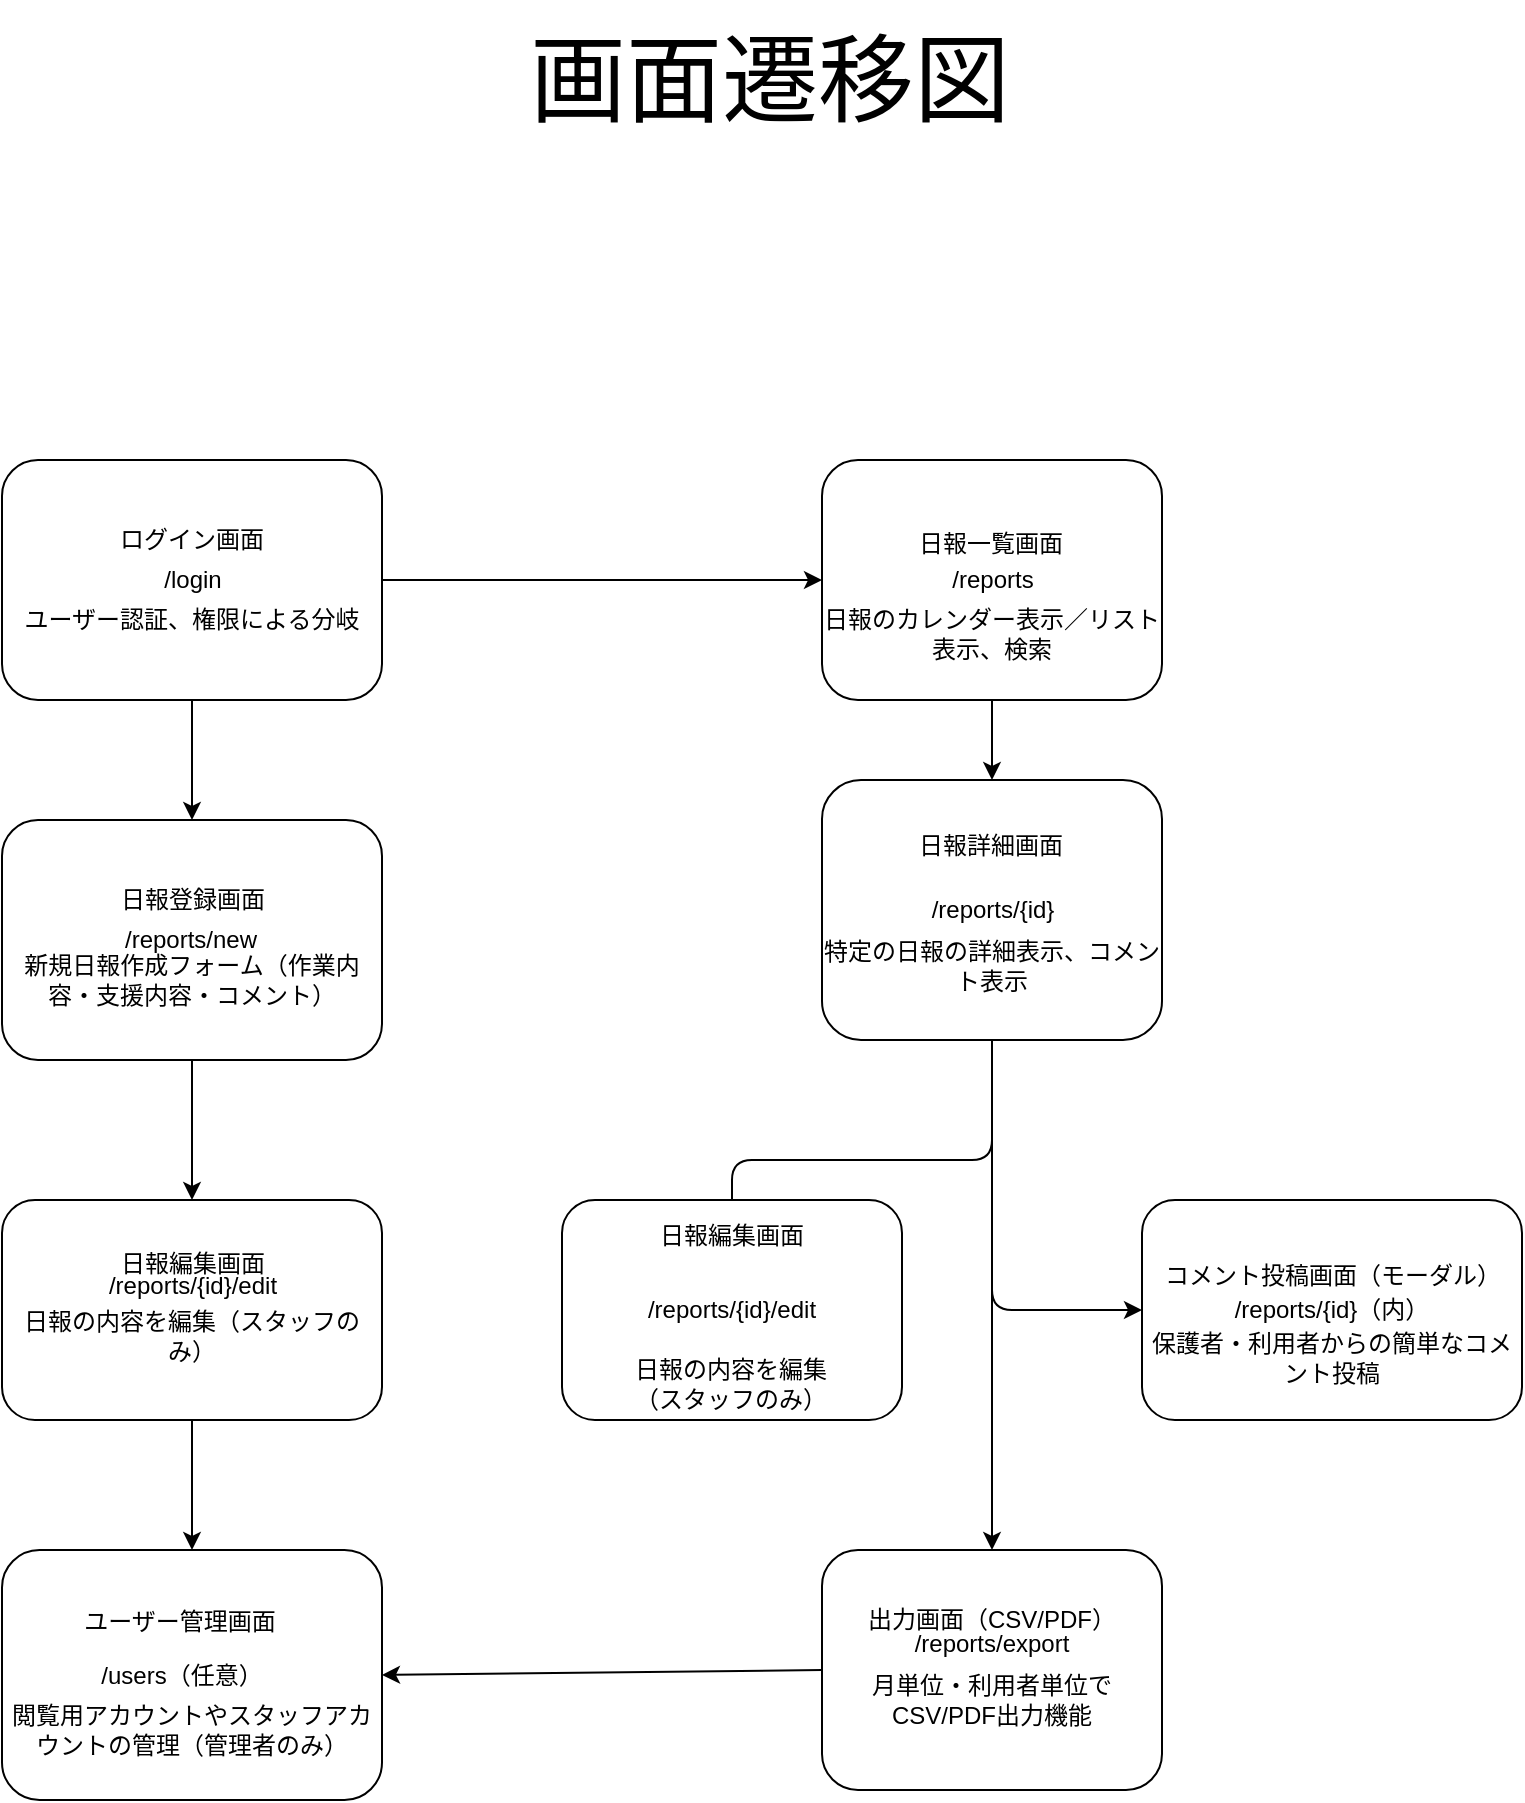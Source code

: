 <mxfile>
    <diagram id="gU4qHQPQDJKV1Nsu4JYR" name="ページ1">
        <mxGraphModel dx="963" dy="1303" grid="1" gridSize="10" guides="1" tooltips="1" connect="1" arrows="1" fold="1" page="1" pageScale="1" pageWidth="827" pageHeight="1169" math="0" shadow="0">
            <root>
                <mxCell id="0"/>
                <mxCell id="1" parent="0"/>
                <mxCell id="42" value="" style="group" vertex="1" connectable="0" parent="1">
                    <mxGeometry x="440" y="450" width="170" height="130" as="geometry"/>
                </mxCell>
                <mxCell id="9" value="" style="rounded=1;whiteSpace=wrap;html=1;" vertex="1" parent="42">
                    <mxGeometry width="170" height="130.0" as="geometry"/>
                </mxCell>
                <mxCell id="21" value="日報詳細画面" style="text;html=1;align=center;verticalAlign=middle;whiteSpace=wrap;rounded=0;" vertex="1" parent="42">
                    <mxGeometry x="28.333" y="11.818" width="113.333" height="43.333" as="geometry"/>
                </mxCell>
                <mxCell id="27" value="/reports/{id}" style="text;html=1;align=center;verticalAlign=middle;whiteSpace=wrap;rounded=0;" vertex="1" parent="42">
                    <mxGeometry x="42.5" y="43.331" width="85" height="43.333" as="geometry"/>
                </mxCell>
                <mxCell id="28" value="特定の日報の詳細表示、コメント表示" style="text;html=1;align=center;verticalAlign=middle;whiteSpace=wrap;rounded=0;" vertex="1" parent="42">
                    <mxGeometry y="70.913" width="170" height="43.333" as="geometry"/>
                </mxCell>
                <mxCell id="43" value="" style="group" vertex="1" connectable="0" parent="1">
                    <mxGeometry x="30" y="290" width="190" height="120" as="geometry"/>
                </mxCell>
                <mxCell id="2" value="" style="rounded=1;whiteSpace=wrap;html=1;" vertex="1" parent="43">
                    <mxGeometry width="190" height="120" as="geometry"/>
                </mxCell>
                <mxCell id="12" value="ログイン画面" style="text;html=1;align=center;verticalAlign=middle;whiteSpace=wrap;rounded=0;" vertex="1" parent="43">
                    <mxGeometry x="15.833" y="20" width="158.333" height="40" as="geometry"/>
                </mxCell>
                <mxCell id="14" value="ユーザー認証、権限による分岐" style="text;html=1;align=center;verticalAlign=middle;whiteSpace=wrap;rounded=0;" vertex="1" parent="43">
                    <mxGeometry y="59.997" width="190" height="40" as="geometry"/>
                </mxCell>
                <mxCell id="15" value="/login" style="text;html=1;align=center;verticalAlign=middle;whiteSpace=wrap;rounded=0;" vertex="1" parent="43">
                    <mxGeometry x="47.5" y="39.997" width="95" height="40" as="geometry"/>
                </mxCell>
                <mxCell id="44" value="" style="group" vertex="1" connectable="0" parent="1">
                    <mxGeometry x="30" y="470" width="190" height="120" as="geometry"/>
                </mxCell>
                <mxCell id="10" value="" style="rounded=1;whiteSpace=wrap;html=1;" vertex="1" parent="44">
                    <mxGeometry width="190" height="120" as="geometry"/>
                </mxCell>
                <mxCell id="22" value="日報登録画面" style="text;html=1;align=center;verticalAlign=middle;whiteSpace=wrap;rounded=0;" vertex="1" parent="44">
                    <mxGeometry x="47.5" y="20" width="95" height="40" as="geometry"/>
                </mxCell>
                <mxCell id="24" value="/reports/new" style="text;html=1;align=center;verticalAlign=middle;whiteSpace=wrap;rounded=0;" vertex="1" parent="44">
                    <mxGeometry x="59.375" y="40" width="71.25" height="40" as="geometry"/>
                </mxCell>
                <mxCell id="25" value="新規日報作成フォーム（作業内容・支援内容・コメント）" style="text;html=1;align=center;verticalAlign=middle;whiteSpace=wrap;rounded=0;" vertex="1" parent="44">
                    <mxGeometry y="60" width="190" height="40" as="geometry"/>
                </mxCell>
                <mxCell id="47" value="" style="group" vertex="1" connectable="0" parent="1">
                    <mxGeometry x="30" y="835" width="190" height="125" as="geometry"/>
                </mxCell>
                <mxCell id="4" value="" style="rounded=1;whiteSpace=wrap;html=1;container=0;" vertex="1" parent="47">
                    <mxGeometry width="190" height="125" as="geometry"/>
                </mxCell>
                <mxCell id="16" value="ユーザー管理画面" style="text;html=1;align=center;verticalAlign=middle;whiteSpace=wrap;rounded=0;container=0;" vertex="1" parent="47">
                    <mxGeometry x="22.353" y="15" width="134.118" height="41.667" as="geometry"/>
                </mxCell>
                <mxCell id="35" value="/users（任意）" style="text;html=1;align=center;verticalAlign=middle;whiteSpace=wrap;rounded=0;container=0;" vertex="1" parent="47">
                    <mxGeometry x="33.529" y="41.668" width="111.765" height="41.667" as="geometry"/>
                </mxCell>
                <mxCell id="36" value="閲覧用アカウントやスタッフアカウントの管理（管理者のみ）" style="text;html=1;align=center;verticalAlign=middle;whiteSpace=wrap;rounded=0;container=0;" vertex="1" parent="47">
                    <mxGeometry y="69.444" width="190" height="41.667" as="geometry"/>
                </mxCell>
                <mxCell id="48" value="" style="group" vertex="1" connectable="0" parent="1">
                    <mxGeometry x="440" y="290" width="170" height="120" as="geometry"/>
                </mxCell>
                <mxCell id="11" value="" style="rounded=1;whiteSpace=wrap;html=1;" vertex="1" parent="48">
                    <mxGeometry width="170" height="120" as="geometry"/>
                </mxCell>
                <mxCell id="13" value="日報一覧画面" style="text;html=1;align=center;verticalAlign=middle;whiteSpace=wrap;rounded=0;" vertex="1" parent="48">
                    <mxGeometry x="24.286" y="21.818" width="121.429" height="40" as="geometry"/>
                </mxCell>
                <mxCell id="17" value="/reports" style="text;html=1;align=center;verticalAlign=middle;whiteSpace=wrap;rounded=0;" vertex="1" parent="48">
                    <mxGeometry x="48.571" y="39.998" width="72.857" height="40" as="geometry"/>
                </mxCell>
                <mxCell id="26" value="日報のカレンダー表示／リスト表示、検索" style="text;html=1;align=center;verticalAlign=middle;whiteSpace=wrap;rounded=0;" vertex="1" parent="48">
                    <mxGeometry y="66.667" width="170" height="40" as="geometry"/>
                </mxCell>
                <mxCell id="49" value="" style="group" vertex="1" connectable="0" parent="1">
                    <mxGeometry x="310" y="660" width="170" height="110" as="geometry"/>
                </mxCell>
                <mxCell id="5" value="" style="rounded=1;whiteSpace=wrap;html=1;" vertex="1" parent="49">
                    <mxGeometry width="170" height="110.0" as="geometry"/>
                </mxCell>
                <mxCell id="19" value="日報編集画面" style="text;html=1;align=center;verticalAlign=middle;whiteSpace=wrap;rounded=0;" vertex="1" parent="49">
                    <mxGeometry x="34" width="102" height="36.667" as="geometry"/>
                </mxCell>
                <mxCell id="29" value="/reports/{id}/edit" style="text;html=1;align=center;verticalAlign=middle;whiteSpace=wrap;rounded=0;" vertex="1" parent="49">
                    <mxGeometry x="17" y="36.667" width="136" height="36.667" as="geometry"/>
                </mxCell>
                <mxCell id="30" value="日報の内容を編集（スタッフのみ）" style="text;html=1;align=center;verticalAlign=middle;whiteSpace=wrap;rounded=0;" vertex="1" parent="49">
                    <mxGeometry x="28.333" y="73.333" width="113.333" height="36.667" as="geometry"/>
                </mxCell>
                <mxCell id="50" value="" style="group" vertex="1" connectable="0" parent="1">
                    <mxGeometry x="600" y="660" width="190" height="110" as="geometry"/>
                </mxCell>
                <mxCell id="8" value="" style="rounded=1;whiteSpace=wrap;html=1;" vertex="1" parent="50">
                    <mxGeometry width="190" height="110.0" as="geometry"/>
                </mxCell>
                <mxCell id="18" value="コメント投稿画面（モーダル）" style="text;html=1;align=center;verticalAlign=middle;whiteSpace=wrap;rounded=0;" vertex="1" parent="50">
                    <mxGeometry x="9.5" y="20" width="171" height="36.67" as="geometry"/>
                </mxCell>
                <mxCell id="31" value="/reports/{id}（内）" style="text;html=1;align=center;verticalAlign=middle;whiteSpace=wrap;rounded=0;" vertex="1" parent="50">
                    <mxGeometry x="33.16" y="36.67" width="123.67" height="36.67" as="geometry"/>
                </mxCell>
                <mxCell id="32" value="保護者・利用者からの簡単なコメント投稿" style="text;html=1;align=center;verticalAlign=middle;whiteSpace=wrap;rounded=0;" vertex="1" parent="50">
                    <mxGeometry y="61.113" width="190" height="36.667" as="geometry"/>
                </mxCell>
                <mxCell id="51" value="" style="group" vertex="1" connectable="0" parent="1">
                    <mxGeometry x="440" y="835" width="170" height="120" as="geometry"/>
                </mxCell>
                <mxCell id="6" value="" style="rounded=1;whiteSpace=wrap;html=1;" vertex="1" parent="51">
                    <mxGeometry width="170" height="120" as="geometry"/>
                </mxCell>
                <mxCell id="23" value="出力画面（CSV/PDF）" style="text;html=1;align=center;verticalAlign=middle;whiteSpace=wrap;rounded=0;" vertex="1" parent="51">
                    <mxGeometry x="21.25" y="15" width="127.5" height="40" as="geometry"/>
                </mxCell>
                <mxCell id="37" value="/reports/export" style="text;html=1;align=center;verticalAlign=middle;whiteSpace=wrap;rounded=0;" vertex="1" parent="51">
                    <mxGeometry x="21.25" y="26.667" width="127.5" height="40" as="geometry"/>
                </mxCell>
                <mxCell id="38" value="月単位・利用者単位でCSV/PDF出力機能" style="text;html=1;align=center;verticalAlign=middle;whiteSpace=wrap;rounded=0;" vertex="1" parent="51">
                    <mxGeometry y="54.997" width="170" height="40" as="geometry"/>
                </mxCell>
                <mxCell id="54" value="" style="group" vertex="1" connectable="0" parent="1">
                    <mxGeometry x="30" y="660" width="190" height="110" as="geometry"/>
                </mxCell>
                <mxCell id="7" value="" style="rounded=1;whiteSpace=wrap;html=1;container=0;" vertex="1" parent="54">
                    <mxGeometry width="190" height="110.0" as="geometry"/>
                </mxCell>
                <mxCell id="20" value="日報編集画面" style="text;html=1;align=center;verticalAlign=middle;whiteSpace=wrap;rounded=0;container=0;" vertex="1" parent="54">
                    <mxGeometry x="23.75" y="13.34" width="142.5" height="36.667" as="geometry"/>
                </mxCell>
                <mxCell id="33" value="/reports/{id}/edit" style="text;html=1;align=center;verticalAlign=middle;whiteSpace=wrap;rounded=0;container=0;" vertex="1" parent="54">
                    <mxGeometry x="47.5" y="24.444" width="95" height="36.667" as="geometry"/>
                </mxCell>
                <mxCell id="34" value="日報の内容を編集（スタッフのみ）" style="text;html=1;align=center;verticalAlign=middle;whiteSpace=wrap;rounded=0;container=0;" vertex="1" parent="54">
                    <mxGeometry x="7.917" y="50.002" width="174.167" height="36.667" as="geometry"/>
                </mxCell>
                <mxCell id="56" style="edgeStyle=none;html=1;exitX=0;exitY=0.5;exitDx=0;exitDy=0;entryX=1;entryY=0.5;entryDx=0;entryDy=0;" edge="1" parent="1" source="6" target="4">
                    <mxGeometry relative="1" as="geometry"/>
                </mxCell>
                <mxCell id="57" style="edgeStyle=none;html=1;exitX=0.5;exitY=1;exitDx=0;exitDy=0;entryX=0.5;entryY=0;entryDx=0;entryDy=0;" edge="1" parent="1" source="9" target="6">
                    <mxGeometry relative="1" as="geometry"/>
                </mxCell>
                <mxCell id="59" style="edgeStyle=none;html=1;exitX=0.5;exitY=1;exitDx=0;exitDy=0;entryX=0.5;entryY=0;entryDx=0;entryDy=0;endArrow=none;endFill=0;" edge="1" parent="1" source="9" target="5">
                    <mxGeometry relative="1" as="geometry">
                        <Array as="points">
                            <mxPoint x="525" y="640"/>
                            <mxPoint x="395" y="640"/>
                        </Array>
                    </mxGeometry>
                </mxCell>
                <mxCell id="60" style="edgeStyle=none;html=1;exitX=0.5;exitY=1;exitDx=0;exitDy=0;entryX=0;entryY=0.5;entryDx=0;entryDy=0;" edge="1" parent="1" source="9" target="8">
                    <mxGeometry relative="1" as="geometry">
                        <Array as="points">
                            <mxPoint x="525" y="715"/>
                        </Array>
                    </mxGeometry>
                </mxCell>
                <mxCell id="61" style="edgeStyle=none;html=1;exitX=0.5;exitY=1;exitDx=0;exitDy=0;entryX=0.5;entryY=0;entryDx=0;entryDy=0;" edge="1" parent="1" source="11" target="9">
                    <mxGeometry relative="1" as="geometry"/>
                </mxCell>
                <mxCell id="62" style="edgeStyle=none;html=1;exitX=1;exitY=0.5;exitDx=0;exitDy=0;entryX=0;entryY=0.5;entryDx=0;entryDy=0;" edge="1" parent="1" source="2" target="11">
                    <mxGeometry relative="1" as="geometry"/>
                </mxCell>
                <mxCell id="63" style="edgeStyle=none;html=1;exitX=0.5;exitY=1;exitDx=0;exitDy=0;entryX=0.5;entryY=0;entryDx=0;entryDy=0;" edge="1" parent="1" source="2" target="10">
                    <mxGeometry relative="1" as="geometry"/>
                </mxCell>
                <mxCell id="64" style="edgeStyle=none;html=1;exitX=0.5;exitY=1;exitDx=0;exitDy=0;entryX=0.5;entryY=0;entryDx=0;entryDy=0;" edge="1" parent="1" source="10" target="7">
                    <mxGeometry relative="1" as="geometry"/>
                </mxCell>
                <mxCell id="65" style="edgeStyle=none;html=1;exitX=0.5;exitY=1;exitDx=0;exitDy=0;entryX=0.5;entryY=0;entryDx=0;entryDy=0;" edge="1" parent="1" source="7" target="4">
                    <mxGeometry relative="1" as="geometry"/>
                </mxCell>
                <mxCell id="67" value="&lt;font style=&quot;font-size: 48px;&quot;&gt;画面遷移図&lt;/font&gt;" style="text;html=1;align=center;verticalAlign=middle;whiteSpace=wrap;rounded=0;" vertex="1" parent="1">
                    <mxGeometry x="269" y="60" width="290" height="80" as="geometry"/>
                </mxCell>
            </root>
        </mxGraphModel>
    </diagram>
</mxfile>